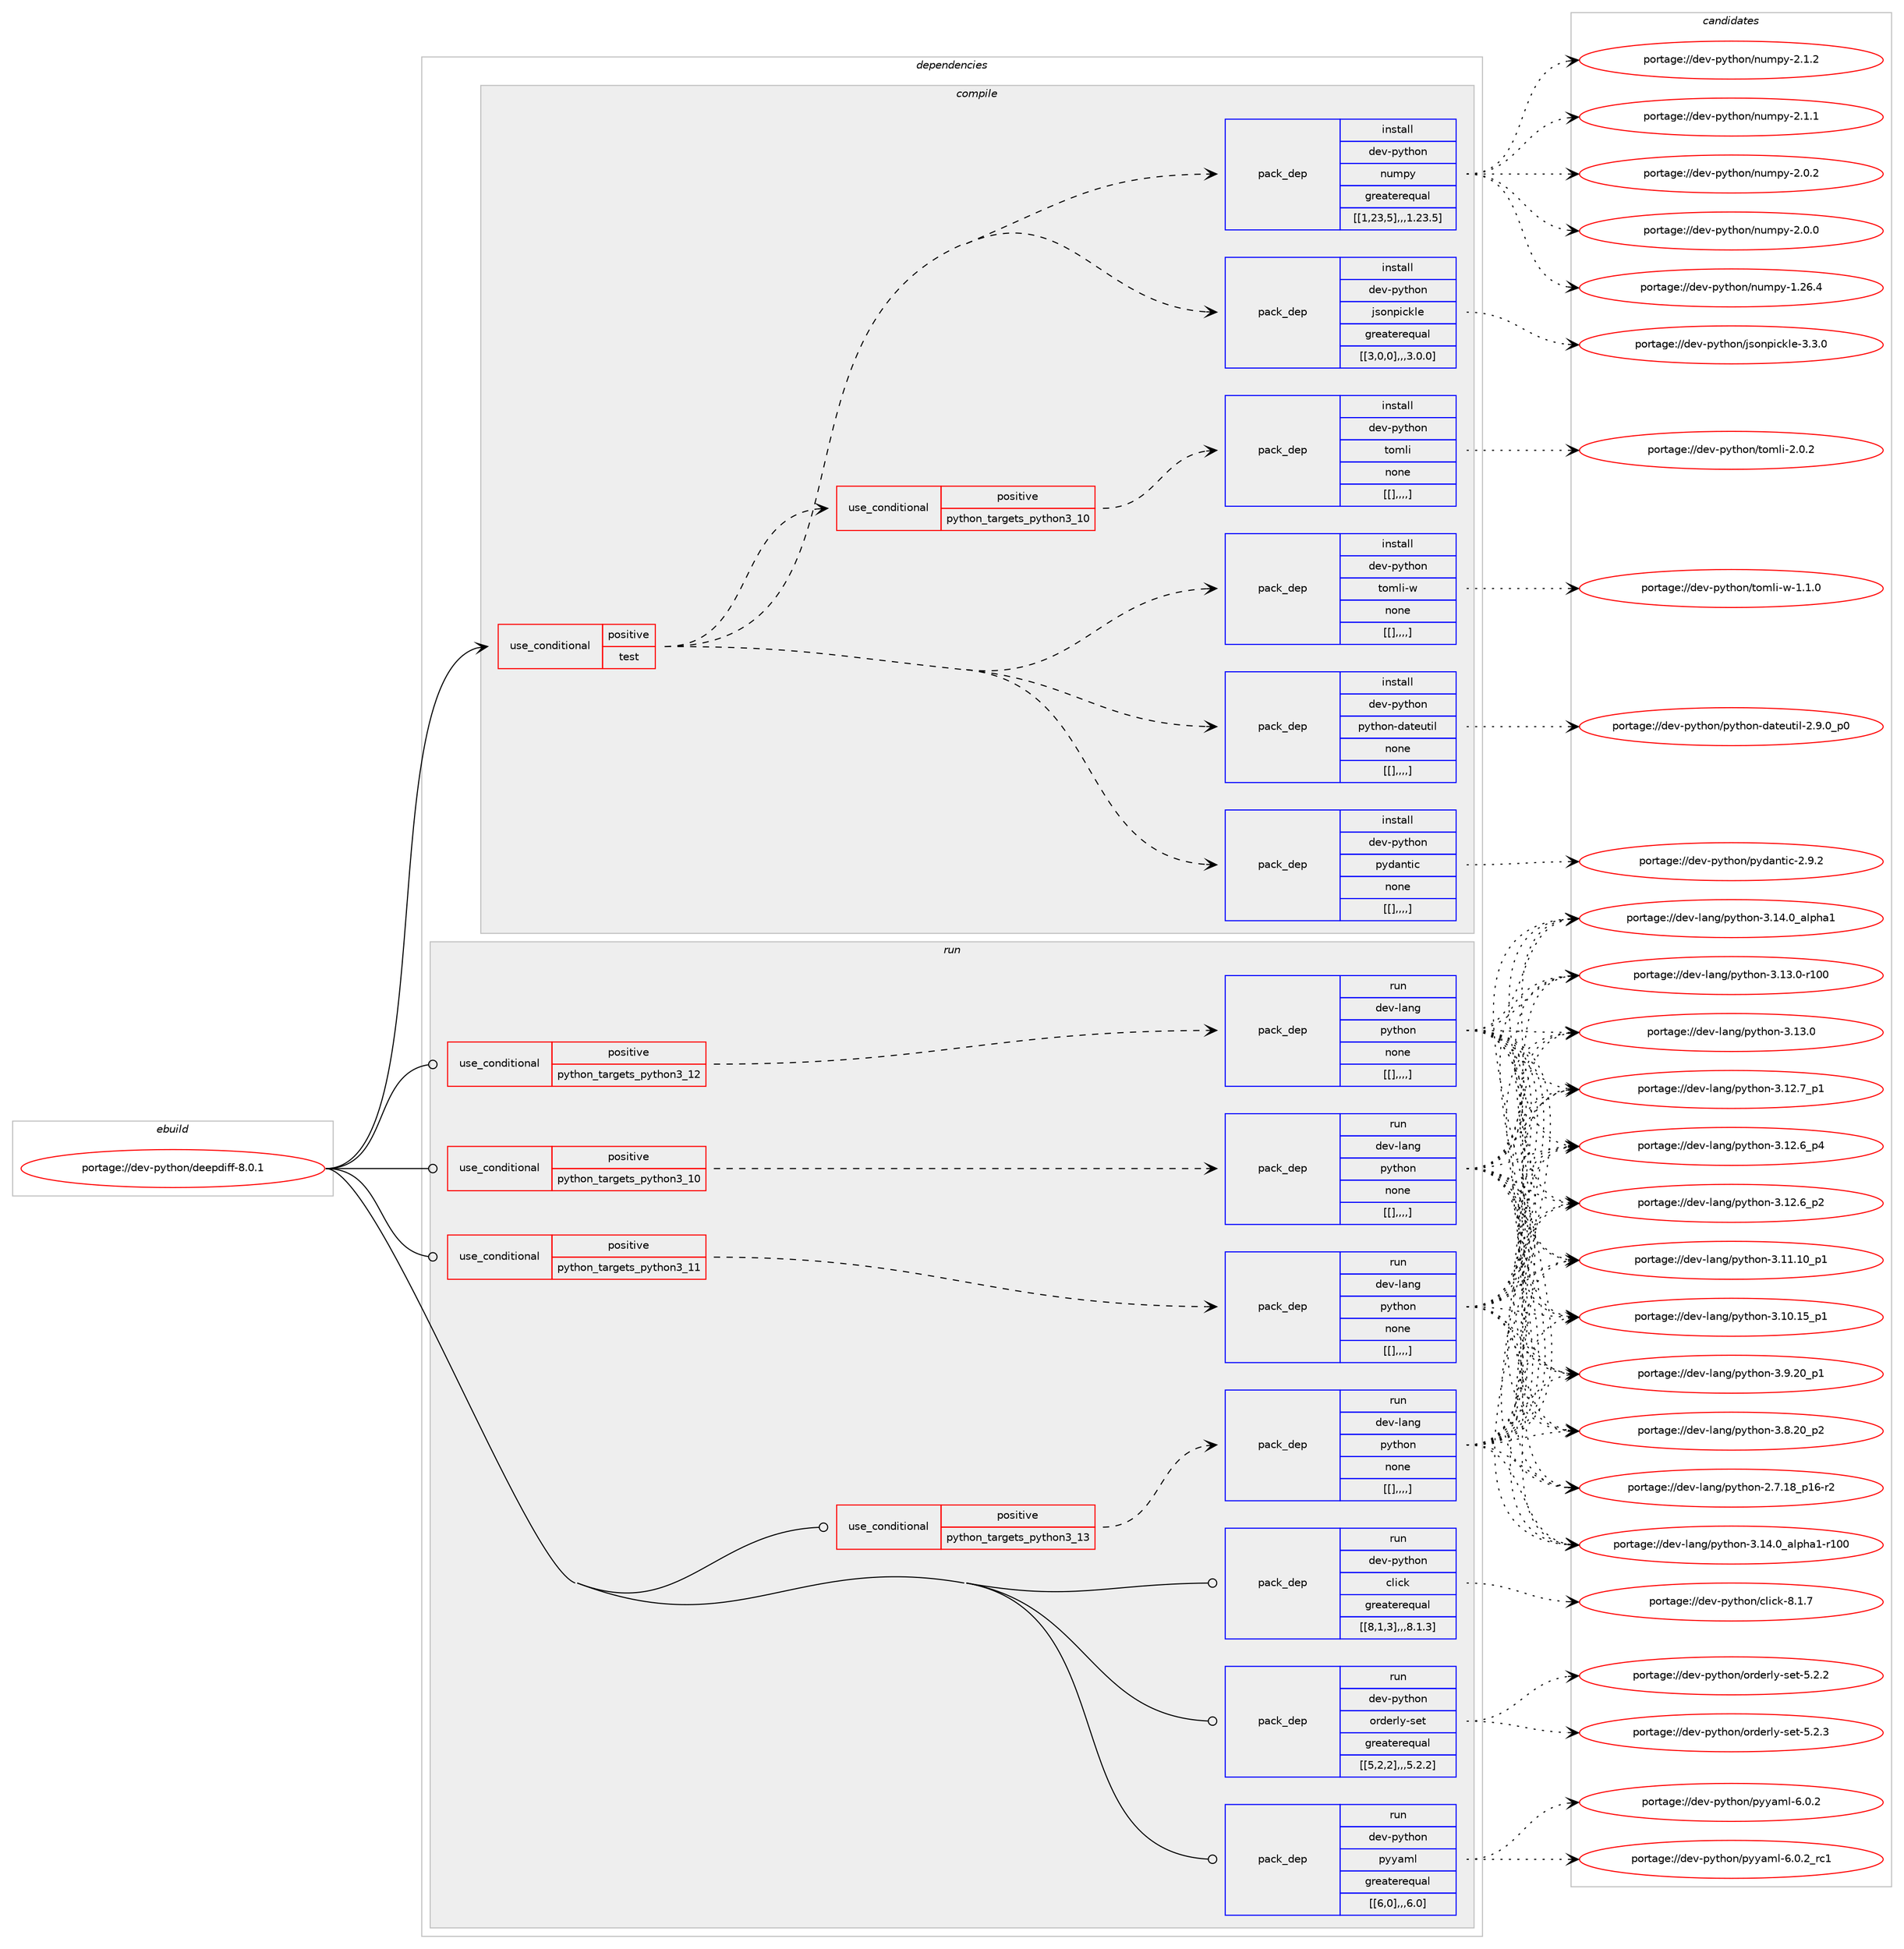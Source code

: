 digraph prolog {

# *************
# Graph options
# *************

newrank=true;
concentrate=true;
compound=true;
graph [rankdir=LR,fontname=Helvetica,fontsize=10,ranksep=1.5];#, ranksep=2.5, nodesep=0.2];
edge  [arrowhead=vee];
node  [fontname=Helvetica,fontsize=10];

# **********
# The ebuild
# **********

subgraph cluster_leftcol {
color=gray;
label=<<i>ebuild</i>>;
id [label="portage://dev-python/deepdiff-8.0.1", color=red, width=4, href="../dev-python/deepdiff-8.0.1.svg"];
}

# ****************
# The dependencies
# ****************

subgraph cluster_midcol {
color=gray;
label=<<i>dependencies</i>>;
subgraph cluster_compile {
fillcolor="#eeeeee";
style=filled;
label=<<i>compile</i>>;
subgraph cond34297 {
dependency150309 [label=<<TABLE BORDER="0" CELLBORDER="1" CELLSPACING="0" CELLPADDING="4"><TR><TD ROWSPAN="3" CELLPADDING="10">use_conditional</TD></TR><TR><TD>positive</TD></TR><TR><TD>test</TD></TR></TABLE>>, shape=none, color=red];
subgraph pack114697 {
dependency150315 [label=<<TABLE BORDER="0" CELLBORDER="1" CELLSPACING="0" CELLPADDING="4" WIDTH="220"><TR><TD ROWSPAN="6" CELLPADDING="30">pack_dep</TD></TR><TR><TD WIDTH="110">install</TD></TR><TR><TD>dev-python</TD></TR><TR><TD>jsonpickle</TD></TR><TR><TD>greaterequal</TD></TR><TR><TD>[[3,0,0],,,3.0.0]</TD></TR></TABLE>>, shape=none, color=blue];
}
dependency150309:e -> dependency150315:w [weight=20,style="dashed",arrowhead="vee"];
subgraph pack114710 {
dependency150369 [label=<<TABLE BORDER="0" CELLBORDER="1" CELLSPACING="0" CELLPADDING="4" WIDTH="220"><TR><TD ROWSPAN="6" CELLPADDING="30">pack_dep</TD></TR><TR><TD WIDTH="110">install</TD></TR><TR><TD>dev-python</TD></TR><TR><TD>numpy</TD></TR><TR><TD>greaterequal</TD></TR><TR><TD>[[1,23,5],,,1.23.5]</TD></TR></TABLE>>, shape=none, color=blue];
}
dependency150309:e -> dependency150369:w [weight=20,style="dashed",arrowhead="vee"];
subgraph pack114749 {
dependency150407 [label=<<TABLE BORDER="0" CELLBORDER="1" CELLSPACING="0" CELLPADDING="4" WIDTH="220"><TR><TD ROWSPAN="6" CELLPADDING="30">pack_dep</TD></TR><TR><TD WIDTH="110">install</TD></TR><TR><TD>dev-python</TD></TR><TR><TD>pydantic</TD></TR><TR><TD>none</TD></TR><TR><TD>[[],,,,]</TD></TR></TABLE>>, shape=none, color=blue];
}
dependency150309:e -> dependency150407:w [weight=20,style="dashed",arrowhead="vee"];
subgraph pack114759 {
dependency150425 [label=<<TABLE BORDER="0" CELLBORDER="1" CELLSPACING="0" CELLPADDING="4" WIDTH="220"><TR><TD ROWSPAN="6" CELLPADDING="30">pack_dep</TD></TR><TR><TD WIDTH="110">install</TD></TR><TR><TD>dev-python</TD></TR><TR><TD>python-dateutil</TD></TR><TR><TD>none</TD></TR><TR><TD>[[],,,,]</TD></TR></TABLE>>, shape=none, color=blue];
}
dependency150309:e -> dependency150425:w [weight=20,style="dashed",arrowhead="vee"];
subgraph pack114771 {
dependency150456 [label=<<TABLE BORDER="0" CELLBORDER="1" CELLSPACING="0" CELLPADDING="4" WIDTH="220"><TR><TD ROWSPAN="6" CELLPADDING="30">pack_dep</TD></TR><TR><TD WIDTH="110">install</TD></TR><TR><TD>dev-python</TD></TR><TR><TD>tomli-w</TD></TR><TR><TD>none</TD></TR><TR><TD>[[],,,,]</TD></TR></TABLE>>, shape=none, color=blue];
}
dependency150309:e -> dependency150456:w [weight=20,style="dashed",arrowhead="vee"];
subgraph cond34369 {
dependency150463 [label=<<TABLE BORDER="0" CELLBORDER="1" CELLSPACING="0" CELLPADDING="4"><TR><TD ROWSPAN="3" CELLPADDING="10">use_conditional</TD></TR><TR><TD>positive</TD></TR><TR><TD>python_targets_python3_10</TD></TR></TABLE>>, shape=none, color=red];
subgraph pack114781 {
dependency150467 [label=<<TABLE BORDER="0" CELLBORDER="1" CELLSPACING="0" CELLPADDING="4" WIDTH="220"><TR><TD ROWSPAN="6" CELLPADDING="30">pack_dep</TD></TR><TR><TD WIDTH="110">install</TD></TR><TR><TD>dev-python</TD></TR><TR><TD>tomli</TD></TR><TR><TD>none</TD></TR><TR><TD>[[],,,,]</TD></TR></TABLE>>, shape=none, color=blue];
}
dependency150463:e -> dependency150467:w [weight=20,style="dashed",arrowhead="vee"];
}
dependency150309:e -> dependency150463:w [weight=20,style="dashed",arrowhead="vee"];
}
id:e -> dependency150309:w [weight=20,style="solid",arrowhead="vee"];
}
subgraph cluster_compileandrun {
fillcolor="#eeeeee";
style=filled;
label=<<i>compile and run</i>>;
}
subgraph cluster_run {
fillcolor="#eeeeee";
style=filled;
label=<<i>run</i>>;
subgraph cond34415 {
dependency150591 [label=<<TABLE BORDER="0" CELLBORDER="1" CELLSPACING="0" CELLPADDING="4"><TR><TD ROWSPAN="3" CELLPADDING="10">use_conditional</TD></TR><TR><TD>positive</TD></TR><TR><TD>python_targets_python3_10</TD></TR></TABLE>>, shape=none, color=red];
subgraph pack114857 {
dependency150632 [label=<<TABLE BORDER="0" CELLBORDER="1" CELLSPACING="0" CELLPADDING="4" WIDTH="220"><TR><TD ROWSPAN="6" CELLPADDING="30">pack_dep</TD></TR><TR><TD WIDTH="110">run</TD></TR><TR><TD>dev-lang</TD></TR><TR><TD>python</TD></TR><TR><TD>none</TD></TR><TR><TD>[[],,,,]</TD></TR></TABLE>>, shape=none, color=blue];
}
dependency150591:e -> dependency150632:w [weight=20,style="dashed",arrowhead="vee"];
}
id:e -> dependency150591:w [weight=20,style="solid",arrowhead="odot"];
subgraph cond34459 {
dependency150660 [label=<<TABLE BORDER="0" CELLBORDER="1" CELLSPACING="0" CELLPADDING="4"><TR><TD ROWSPAN="3" CELLPADDING="10">use_conditional</TD></TR><TR><TD>positive</TD></TR><TR><TD>python_targets_python3_11</TD></TR></TABLE>>, shape=none, color=red];
subgraph pack114891 {
dependency150721 [label=<<TABLE BORDER="0" CELLBORDER="1" CELLSPACING="0" CELLPADDING="4" WIDTH="220"><TR><TD ROWSPAN="6" CELLPADDING="30">pack_dep</TD></TR><TR><TD WIDTH="110">run</TD></TR><TR><TD>dev-lang</TD></TR><TR><TD>python</TD></TR><TR><TD>none</TD></TR><TR><TD>[[],,,,]</TD></TR></TABLE>>, shape=none, color=blue];
}
dependency150660:e -> dependency150721:w [weight=20,style="dashed",arrowhead="vee"];
}
id:e -> dependency150660:w [weight=20,style="solid",arrowhead="odot"];
subgraph cond34512 {
dependency150767 [label=<<TABLE BORDER="0" CELLBORDER="1" CELLSPACING="0" CELLPADDING="4"><TR><TD ROWSPAN="3" CELLPADDING="10">use_conditional</TD></TR><TR><TD>positive</TD></TR><TR><TD>python_targets_python3_12</TD></TR></TABLE>>, shape=none, color=red];
subgraph pack114976 {
dependency150806 [label=<<TABLE BORDER="0" CELLBORDER="1" CELLSPACING="0" CELLPADDING="4" WIDTH="220"><TR><TD ROWSPAN="6" CELLPADDING="30">pack_dep</TD></TR><TR><TD WIDTH="110">run</TD></TR><TR><TD>dev-lang</TD></TR><TR><TD>python</TD></TR><TR><TD>none</TD></TR><TR><TD>[[],,,,]</TD></TR></TABLE>>, shape=none, color=blue];
}
dependency150767:e -> dependency150806:w [weight=20,style="dashed",arrowhead="vee"];
}
id:e -> dependency150767:w [weight=20,style="solid",arrowhead="odot"];
subgraph cond34540 {
dependency150870 [label=<<TABLE BORDER="0" CELLBORDER="1" CELLSPACING="0" CELLPADDING="4"><TR><TD ROWSPAN="3" CELLPADDING="10">use_conditional</TD></TR><TR><TD>positive</TD></TR><TR><TD>python_targets_python3_13</TD></TR></TABLE>>, shape=none, color=red];
subgraph pack115007 {
dependency150890 [label=<<TABLE BORDER="0" CELLBORDER="1" CELLSPACING="0" CELLPADDING="4" WIDTH="220"><TR><TD ROWSPAN="6" CELLPADDING="30">pack_dep</TD></TR><TR><TD WIDTH="110">run</TD></TR><TR><TD>dev-lang</TD></TR><TR><TD>python</TD></TR><TR><TD>none</TD></TR><TR><TD>[[],,,,]</TD></TR></TABLE>>, shape=none, color=blue];
}
dependency150870:e -> dependency150890:w [weight=20,style="dashed",arrowhead="vee"];
}
id:e -> dependency150870:w [weight=20,style="solid",arrowhead="odot"];
subgraph pack115029 {
dependency150925 [label=<<TABLE BORDER="0" CELLBORDER="1" CELLSPACING="0" CELLPADDING="4" WIDTH="220"><TR><TD ROWSPAN="6" CELLPADDING="30">pack_dep</TD></TR><TR><TD WIDTH="110">run</TD></TR><TR><TD>dev-python</TD></TR><TR><TD>click</TD></TR><TR><TD>greaterequal</TD></TR><TR><TD>[[8,1,3],,,8.1.3]</TD></TR></TABLE>>, shape=none, color=blue];
}
id:e -> dependency150925:w [weight=20,style="solid",arrowhead="odot"];
subgraph pack115043 {
dependency150929 [label=<<TABLE BORDER="0" CELLBORDER="1" CELLSPACING="0" CELLPADDING="4" WIDTH="220"><TR><TD ROWSPAN="6" CELLPADDING="30">pack_dep</TD></TR><TR><TD WIDTH="110">run</TD></TR><TR><TD>dev-python</TD></TR><TR><TD>orderly-set</TD></TR><TR><TD>greaterequal</TD></TR><TR><TD>[[5,2,2],,,5.2.2]</TD></TR></TABLE>>, shape=none, color=blue];
}
id:e -> dependency150929:w [weight=20,style="solid",arrowhead="odot"];
subgraph pack115047 {
dependency150935 [label=<<TABLE BORDER="0" CELLBORDER="1" CELLSPACING="0" CELLPADDING="4" WIDTH="220"><TR><TD ROWSPAN="6" CELLPADDING="30">pack_dep</TD></TR><TR><TD WIDTH="110">run</TD></TR><TR><TD>dev-python</TD></TR><TR><TD>pyyaml</TD></TR><TR><TD>greaterequal</TD></TR><TR><TD>[[6,0],,,6.0]</TD></TR></TABLE>>, shape=none, color=blue];
}
id:e -> dependency150935:w [weight=20,style="solid",arrowhead="odot"];
}
}

# **************
# The candidates
# **************

subgraph cluster_choices {
rank=same;
color=gray;
label=<<i>candidates</i>>;

subgraph choice114795 {
color=black;
nodesep=1;
choice100101118451121211161041111104710611511111011210599107108101455146514648 [label="portage://dev-python/jsonpickle-3.3.0", color=red, width=4,href="../dev-python/jsonpickle-3.3.0.svg"];
dependency150315:e -> choice100101118451121211161041111104710611511111011210599107108101455146514648:w [style=dotted,weight="100"];
}
subgraph choice114796 {
color=black;
nodesep=1;
choice1001011184511212111610411111047110117109112121455046494650 [label="portage://dev-python/numpy-2.1.2", color=red, width=4,href="../dev-python/numpy-2.1.2.svg"];
choice1001011184511212111610411111047110117109112121455046494649 [label="portage://dev-python/numpy-2.1.1", color=red, width=4,href="../dev-python/numpy-2.1.1.svg"];
choice1001011184511212111610411111047110117109112121455046484650 [label="portage://dev-python/numpy-2.0.2", color=red, width=4,href="../dev-python/numpy-2.0.2.svg"];
choice1001011184511212111610411111047110117109112121455046484648 [label="portage://dev-python/numpy-2.0.0", color=red, width=4,href="../dev-python/numpy-2.0.0.svg"];
choice100101118451121211161041111104711011710911212145494650544652 [label="portage://dev-python/numpy-1.26.4", color=red, width=4,href="../dev-python/numpy-1.26.4.svg"];
dependency150369:e -> choice1001011184511212111610411111047110117109112121455046494650:w [style=dotted,weight="100"];
dependency150369:e -> choice1001011184511212111610411111047110117109112121455046494649:w [style=dotted,weight="100"];
dependency150369:e -> choice1001011184511212111610411111047110117109112121455046484650:w [style=dotted,weight="100"];
dependency150369:e -> choice1001011184511212111610411111047110117109112121455046484648:w [style=dotted,weight="100"];
dependency150369:e -> choice100101118451121211161041111104711011710911212145494650544652:w [style=dotted,weight="100"];
}
subgraph choice114814 {
color=black;
nodesep=1;
choice10010111845112121116104111110471121211009711011610599455046574650 [label="portage://dev-python/pydantic-2.9.2", color=red, width=4,href="../dev-python/pydantic-2.9.2.svg"];
dependency150407:e -> choice10010111845112121116104111110471121211009711011610599455046574650:w [style=dotted,weight="100"];
}
subgraph choice114842 {
color=black;
nodesep=1;
choice100101118451121211161041111104711212111610411111045100971161011171161051084550465746489511248 [label="portage://dev-python/python-dateutil-2.9.0_p0", color=red, width=4,href="../dev-python/python-dateutil-2.9.0_p0.svg"];
dependency150425:e -> choice100101118451121211161041111104711212111610411111045100971161011171161051084550465746489511248:w [style=dotted,weight="100"];
}
subgraph choice114855 {
color=black;
nodesep=1;
choice100101118451121211161041111104711611110910810545119454946494648 [label="portage://dev-python/tomli-w-1.1.0", color=red, width=4,href="../dev-python/tomli-w-1.1.0.svg"];
dependency150456:e -> choice100101118451121211161041111104711611110910810545119454946494648:w [style=dotted,weight="100"];
}
subgraph choice114858 {
color=black;
nodesep=1;
choice1001011184511212111610411111047116111109108105455046484650 [label="portage://dev-python/tomli-2.0.2", color=red, width=4,href="../dev-python/tomli-2.0.2.svg"];
dependency150467:e -> choice1001011184511212111610411111047116111109108105455046484650:w [style=dotted,weight="100"];
}
subgraph choice114879 {
color=black;
nodesep=1;
choice100101118451089711010347112121116104111110455146495246489597108112104974945114494848 [label="portage://dev-lang/python-3.14.0_alpha1-r100", color=red, width=4,href="../dev-lang/python-3.14.0_alpha1-r100.svg"];
choice1001011184510897110103471121211161041111104551464952464895971081121049749 [label="portage://dev-lang/python-3.14.0_alpha1", color=red, width=4,href="../dev-lang/python-3.14.0_alpha1.svg"];
choice1001011184510897110103471121211161041111104551464951464845114494848 [label="portage://dev-lang/python-3.13.0-r100", color=red, width=4,href="../dev-lang/python-3.13.0-r100.svg"];
choice10010111845108971101034711212111610411111045514649514648 [label="portage://dev-lang/python-3.13.0", color=red, width=4,href="../dev-lang/python-3.13.0.svg"];
choice100101118451089711010347112121116104111110455146495046559511249 [label="portage://dev-lang/python-3.12.7_p1", color=red, width=4,href="../dev-lang/python-3.12.7_p1.svg"];
choice100101118451089711010347112121116104111110455146495046549511252 [label="portage://dev-lang/python-3.12.6_p4", color=red, width=4,href="../dev-lang/python-3.12.6_p4.svg"];
choice100101118451089711010347112121116104111110455146495046549511250 [label="portage://dev-lang/python-3.12.6_p2", color=red, width=4,href="../dev-lang/python-3.12.6_p2.svg"];
choice10010111845108971101034711212111610411111045514649494649489511249 [label="portage://dev-lang/python-3.11.10_p1", color=red, width=4,href="../dev-lang/python-3.11.10_p1.svg"];
choice10010111845108971101034711212111610411111045514649484649539511249 [label="portage://dev-lang/python-3.10.15_p1", color=red, width=4,href="../dev-lang/python-3.10.15_p1.svg"];
choice100101118451089711010347112121116104111110455146574650489511249 [label="portage://dev-lang/python-3.9.20_p1", color=red, width=4,href="../dev-lang/python-3.9.20_p1.svg"];
choice100101118451089711010347112121116104111110455146564650489511250 [label="portage://dev-lang/python-3.8.20_p2", color=red, width=4,href="../dev-lang/python-3.8.20_p2.svg"];
choice100101118451089711010347112121116104111110455046554649569511249544511450 [label="portage://dev-lang/python-2.7.18_p16-r2", color=red, width=4,href="../dev-lang/python-2.7.18_p16-r2.svg"];
dependency150632:e -> choice100101118451089711010347112121116104111110455146495246489597108112104974945114494848:w [style=dotted,weight="100"];
dependency150632:e -> choice1001011184510897110103471121211161041111104551464952464895971081121049749:w [style=dotted,weight="100"];
dependency150632:e -> choice1001011184510897110103471121211161041111104551464951464845114494848:w [style=dotted,weight="100"];
dependency150632:e -> choice10010111845108971101034711212111610411111045514649514648:w [style=dotted,weight="100"];
dependency150632:e -> choice100101118451089711010347112121116104111110455146495046559511249:w [style=dotted,weight="100"];
dependency150632:e -> choice100101118451089711010347112121116104111110455146495046549511252:w [style=dotted,weight="100"];
dependency150632:e -> choice100101118451089711010347112121116104111110455146495046549511250:w [style=dotted,weight="100"];
dependency150632:e -> choice10010111845108971101034711212111610411111045514649494649489511249:w [style=dotted,weight="100"];
dependency150632:e -> choice10010111845108971101034711212111610411111045514649484649539511249:w [style=dotted,weight="100"];
dependency150632:e -> choice100101118451089711010347112121116104111110455146574650489511249:w [style=dotted,weight="100"];
dependency150632:e -> choice100101118451089711010347112121116104111110455146564650489511250:w [style=dotted,weight="100"];
dependency150632:e -> choice100101118451089711010347112121116104111110455046554649569511249544511450:w [style=dotted,weight="100"];
}
subgraph choice114897 {
color=black;
nodesep=1;
choice100101118451089711010347112121116104111110455146495246489597108112104974945114494848 [label="portage://dev-lang/python-3.14.0_alpha1-r100", color=red, width=4,href="../dev-lang/python-3.14.0_alpha1-r100.svg"];
choice1001011184510897110103471121211161041111104551464952464895971081121049749 [label="portage://dev-lang/python-3.14.0_alpha1", color=red, width=4,href="../dev-lang/python-3.14.0_alpha1.svg"];
choice1001011184510897110103471121211161041111104551464951464845114494848 [label="portage://dev-lang/python-3.13.0-r100", color=red, width=4,href="../dev-lang/python-3.13.0-r100.svg"];
choice10010111845108971101034711212111610411111045514649514648 [label="portage://dev-lang/python-3.13.0", color=red, width=4,href="../dev-lang/python-3.13.0.svg"];
choice100101118451089711010347112121116104111110455146495046559511249 [label="portage://dev-lang/python-3.12.7_p1", color=red, width=4,href="../dev-lang/python-3.12.7_p1.svg"];
choice100101118451089711010347112121116104111110455146495046549511252 [label="portage://dev-lang/python-3.12.6_p4", color=red, width=4,href="../dev-lang/python-3.12.6_p4.svg"];
choice100101118451089711010347112121116104111110455146495046549511250 [label="portage://dev-lang/python-3.12.6_p2", color=red, width=4,href="../dev-lang/python-3.12.6_p2.svg"];
choice10010111845108971101034711212111610411111045514649494649489511249 [label="portage://dev-lang/python-3.11.10_p1", color=red, width=4,href="../dev-lang/python-3.11.10_p1.svg"];
choice10010111845108971101034711212111610411111045514649484649539511249 [label="portage://dev-lang/python-3.10.15_p1", color=red, width=4,href="../dev-lang/python-3.10.15_p1.svg"];
choice100101118451089711010347112121116104111110455146574650489511249 [label="portage://dev-lang/python-3.9.20_p1", color=red, width=4,href="../dev-lang/python-3.9.20_p1.svg"];
choice100101118451089711010347112121116104111110455146564650489511250 [label="portage://dev-lang/python-3.8.20_p2", color=red, width=4,href="../dev-lang/python-3.8.20_p2.svg"];
choice100101118451089711010347112121116104111110455046554649569511249544511450 [label="portage://dev-lang/python-2.7.18_p16-r2", color=red, width=4,href="../dev-lang/python-2.7.18_p16-r2.svg"];
dependency150721:e -> choice100101118451089711010347112121116104111110455146495246489597108112104974945114494848:w [style=dotted,weight="100"];
dependency150721:e -> choice1001011184510897110103471121211161041111104551464952464895971081121049749:w [style=dotted,weight="100"];
dependency150721:e -> choice1001011184510897110103471121211161041111104551464951464845114494848:w [style=dotted,weight="100"];
dependency150721:e -> choice10010111845108971101034711212111610411111045514649514648:w [style=dotted,weight="100"];
dependency150721:e -> choice100101118451089711010347112121116104111110455146495046559511249:w [style=dotted,weight="100"];
dependency150721:e -> choice100101118451089711010347112121116104111110455146495046549511252:w [style=dotted,weight="100"];
dependency150721:e -> choice100101118451089711010347112121116104111110455146495046549511250:w [style=dotted,weight="100"];
dependency150721:e -> choice10010111845108971101034711212111610411111045514649494649489511249:w [style=dotted,weight="100"];
dependency150721:e -> choice10010111845108971101034711212111610411111045514649484649539511249:w [style=dotted,weight="100"];
dependency150721:e -> choice100101118451089711010347112121116104111110455146574650489511249:w [style=dotted,weight="100"];
dependency150721:e -> choice100101118451089711010347112121116104111110455146564650489511250:w [style=dotted,weight="100"];
dependency150721:e -> choice100101118451089711010347112121116104111110455046554649569511249544511450:w [style=dotted,weight="100"];
}
subgraph choice114909 {
color=black;
nodesep=1;
choice100101118451089711010347112121116104111110455146495246489597108112104974945114494848 [label="portage://dev-lang/python-3.14.0_alpha1-r100", color=red, width=4,href="../dev-lang/python-3.14.0_alpha1-r100.svg"];
choice1001011184510897110103471121211161041111104551464952464895971081121049749 [label="portage://dev-lang/python-3.14.0_alpha1", color=red, width=4,href="../dev-lang/python-3.14.0_alpha1.svg"];
choice1001011184510897110103471121211161041111104551464951464845114494848 [label="portage://dev-lang/python-3.13.0-r100", color=red, width=4,href="../dev-lang/python-3.13.0-r100.svg"];
choice10010111845108971101034711212111610411111045514649514648 [label="portage://dev-lang/python-3.13.0", color=red, width=4,href="../dev-lang/python-3.13.0.svg"];
choice100101118451089711010347112121116104111110455146495046559511249 [label="portage://dev-lang/python-3.12.7_p1", color=red, width=4,href="../dev-lang/python-3.12.7_p1.svg"];
choice100101118451089711010347112121116104111110455146495046549511252 [label="portage://dev-lang/python-3.12.6_p4", color=red, width=4,href="../dev-lang/python-3.12.6_p4.svg"];
choice100101118451089711010347112121116104111110455146495046549511250 [label="portage://dev-lang/python-3.12.6_p2", color=red, width=4,href="../dev-lang/python-3.12.6_p2.svg"];
choice10010111845108971101034711212111610411111045514649494649489511249 [label="portage://dev-lang/python-3.11.10_p1", color=red, width=4,href="../dev-lang/python-3.11.10_p1.svg"];
choice10010111845108971101034711212111610411111045514649484649539511249 [label="portage://dev-lang/python-3.10.15_p1", color=red, width=4,href="../dev-lang/python-3.10.15_p1.svg"];
choice100101118451089711010347112121116104111110455146574650489511249 [label="portage://dev-lang/python-3.9.20_p1", color=red, width=4,href="../dev-lang/python-3.9.20_p1.svg"];
choice100101118451089711010347112121116104111110455146564650489511250 [label="portage://dev-lang/python-3.8.20_p2", color=red, width=4,href="../dev-lang/python-3.8.20_p2.svg"];
choice100101118451089711010347112121116104111110455046554649569511249544511450 [label="portage://dev-lang/python-2.7.18_p16-r2", color=red, width=4,href="../dev-lang/python-2.7.18_p16-r2.svg"];
dependency150806:e -> choice100101118451089711010347112121116104111110455146495246489597108112104974945114494848:w [style=dotted,weight="100"];
dependency150806:e -> choice1001011184510897110103471121211161041111104551464952464895971081121049749:w [style=dotted,weight="100"];
dependency150806:e -> choice1001011184510897110103471121211161041111104551464951464845114494848:w [style=dotted,weight="100"];
dependency150806:e -> choice10010111845108971101034711212111610411111045514649514648:w [style=dotted,weight="100"];
dependency150806:e -> choice100101118451089711010347112121116104111110455146495046559511249:w [style=dotted,weight="100"];
dependency150806:e -> choice100101118451089711010347112121116104111110455146495046549511252:w [style=dotted,weight="100"];
dependency150806:e -> choice100101118451089711010347112121116104111110455146495046549511250:w [style=dotted,weight="100"];
dependency150806:e -> choice10010111845108971101034711212111610411111045514649494649489511249:w [style=dotted,weight="100"];
dependency150806:e -> choice10010111845108971101034711212111610411111045514649484649539511249:w [style=dotted,weight="100"];
dependency150806:e -> choice100101118451089711010347112121116104111110455146574650489511249:w [style=dotted,weight="100"];
dependency150806:e -> choice100101118451089711010347112121116104111110455146564650489511250:w [style=dotted,weight="100"];
dependency150806:e -> choice100101118451089711010347112121116104111110455046554649569511249544511450:w [style=dotted,weight="100"];
}
subgraph choice114915 {
color=black;
nodesep=1;
choice100101118451089711010347112121116104111110455146495246489597108112104974945114494848 [label="portage://dev-lang/python-3.14.0_alpha1-r100", color=red, width=4,href="../dev-lang/python-3.14.0_alpha1-r100.svg"];
choice1001011184510897110103471121211161041111104551464952464895971081121049749 [label="portage://dev-lang/python-3.14.0_alpha1", color=red, width=4,href="../dev-lang/python-3.14.0_alpha1.svg"];
choice1001011184510897110103471121211161041111104551464951464845114494848 [label="portage://dev-lang/python-3.13.0-r100", color=red, width=4,href="../dev-lang/python-3.13.0-r100.svg"];
choice10010111845108971101034711212111610411111045514649514648 [label="portage://dev-lang/python-3.13.0", color=red, width=4,href="../dev-lang/python-3.13.0.svg"];
choice100101118451089711010347112121116104111110455146495046559511249 [label="portage://dev-lang/python-3.12.7_p1", color=red, width=4,href="../dev-lang/python-3.12.7_p1.svg"];
choice100101118451089711010347112121116104111110455146495046549511252 [label="portage://dev-lang/python-3.12.6_p4", color=red, width=4,href="../dev-lang/python-3.12.6_p4.svg"];
choice100101118451089711010347112121116104111110455146495046549511250 [label="portage://dev-lang/python-3.12.6_p2", color=red, width=4,href="../dev-lang/python-3.12.6_p2.svg"];
choice10010111845108971101034711212111610411111045514649494649489511249 [label="portage://dev-lang/python-3.11.10_p1", color=red, width=4,href="../dev-lang/python-3.11.10_p1.svg"];
choice10010111845108971101034711212111610411111045514649484649539511249 [label="portage://dev-lang/python-3.10.15_p1", color=red, width=4,href="../dev-lang/python-3.10.15_p1.svg"];
choice100101118451089711010347112121116104111110455146574650489511249 [label="portage://dev-lang/python-3.9.20_p1", color=red, width=4,href="../dev-lang/python-3.9.20_p1.svg"];
choice100101118451089711010347112121116104111110455146564650489511250 [label="portage://dev-lang/python-3.8.20_p2", color=red, width=4,href="../dev-lang/python-3.8.20_p2.svg"];
choice100101118451089711010347112121116104111110455046554649569511249544511450 [label="portage://dev-lang/python-2.7.18_p16-r2", color=red, width=4,href="../dev-lang/python-2.7.18_p16-r2.svg"];
dependency150890:e -> choice100101118451089711010347112121116104111110455146495246489597108112104974945114494848:w [style=dotted,weight="100"];
dependency150890:e -> choice1001011184510897110103471121211161041111104551464952464895971081121049749:w [style=dotted,weight="100"];
dependency150890:e -> choice1001011184510897110103471121211161041111104551464951464845114494848:w [style=dotted,weight="100"];
dependency150890:e -> choice10010111845108971101034711212111610411111045514649514648:w [style=dotted,weight="100"];
dependency150890:e -> choice100101118451089711010347112121116104111110455146495046559511249:w [style=dotted,weight="100"];
dependency150890:e -> choice100101118451089711010347112121116104111110455146495046549511252:w [style=dotted,weight="100"];
dependency150890:e -> choice100101118451089711010347112121116104111110455146495046549511250:w [style=dotted,weight="100"];
dependency150890:e -> choice10010111845108971101034711212111610411111045514649494649489511249:w [style=dotted,weight="100"];
dependency150890:e -> choice10010111845108971101034711212111610411111045514649484649539511249:w [style=dotted,weight="100"];
dependency150890:e -> choice100101118451089711010347112121116104111110455146574650489511249:w [style=dotted,weight="100"];
dependency150890:e -> choice100101118451089711010347112121116104111110455146564650489511250:w [style=dotted,weight="100"];
dependency150890:e -> choice100101118451089711010347112121116104111110455046554649569511249544511450:w [style=dotted,weight="100"];
}
subgraph choice114923 {
color=black;
nodesep=1;
choice10010111845112121116104111110479910810599107455646494655 [label="portage://dev-python/click-8.1.7", color=red, width=4,href="../dev-python/click-8.1.7.svg"];
dependency150925:e -> choice10010111845112121116104111110479910810599107455646494655:w [style=dotted,weight="100"];
}
subgraph choice114927 {
color=black;
nodesep=1;
choice100101118451121211161041111104711111410010111410812145115101116455346504651 [label="portage://dev-python/orderly-set-5.2.3", color=red, width=4,href="../dev-python/orderly-set-5.2.3.svg"];
choice100101118451121211161041111104711111410010111410812145115101116455346504650 [label="portage://dev-python/orderly-set-5.2.2", color=red, width=4,href="../dev-python/orderly-set-5.2.2.svg"];
dependency150929:e -> choice100101118451121211161041111104711111410010111410812145115101116455346504651:w [style=dotted,weight="100"];
dependency150929:e -> choice100101118451121211161041111104711111410010111410812145115101116455346504650:w [style=dotted,weight="100"];
}
subgraph choice114939 {
color=black;
nodesep=1;
choice100101118451121211161041111104711212112197109108455446484650951149949 [label="portage://dev-python/pyyaml-6.0.2_rc1", color=red, width=4,href="../dev-python/pyyaml-6.0.2_rc1.svg"];
choice100101118451121211161041111104711212112197109108455446484650 [label="portage://dev-python/pyyaml-6.0.2", color=red, width=4,href="../dev-python/pyyaml-6.0.2.svg"];
dependency150935:e -> choice100101118451121211161041111104711212112197109108455446484650951149949:w [style=dotted,weight="100"];
dependency150935:e -> choice100101118451121211161041111104711212112197109108455446484650:w [style=dotted,weight="100"];
}
}

}
